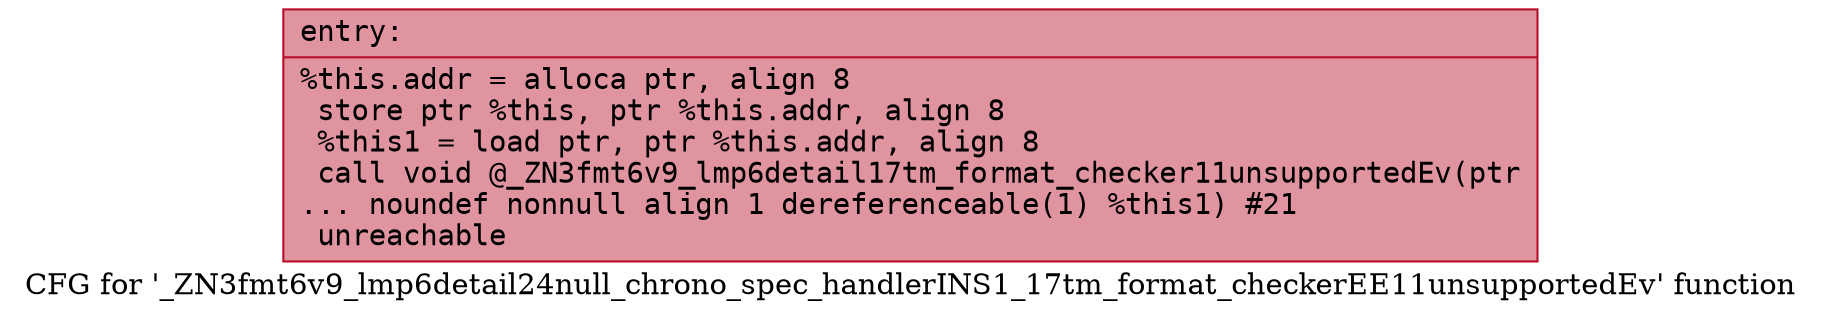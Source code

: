 digraph "CFG for '_ZN3fmt6v9_lmp6detail24null_chrono_spec_handlerINS1_17tm_format_checkerEE11unsupportedEv' function" {
	label="CFG for '_ZN3fmt6v9_lmp6detail24null_chrono_spec_handlerINS1_17tm_format_checkerEE11unsupportedEv' function";

	Node0x5584168f7ff0 [shape=record,color="#b70d28ff", style=filled, fillcolor="#b70d2870" fontname="Courier",label="{entry:\l|  %this.addr = alloca ptr, align 8\l  store ptr %this, ptr %this.addr, align 8\l  %this1 = load ptr, ptr %this.addr, align 8\l  call void @_ZN3fmt6v9_lmp6detail17tm_format_checker11unsupportedEv(ptr\l... noundef nonnull align 1 dereferenceable(1) %this1) #21\l  unreachable\l}"];
}
